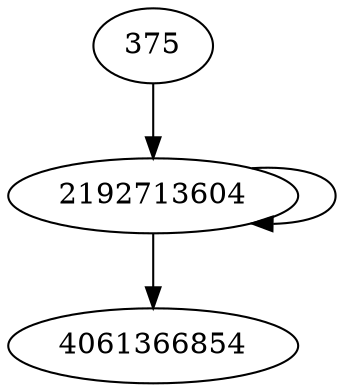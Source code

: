 digraph  {
2192713604;
4061366854;
375;
2192713604 -> 2192713604;
2192713604 -> 4061366854;
375 -> 2192713604;
}
